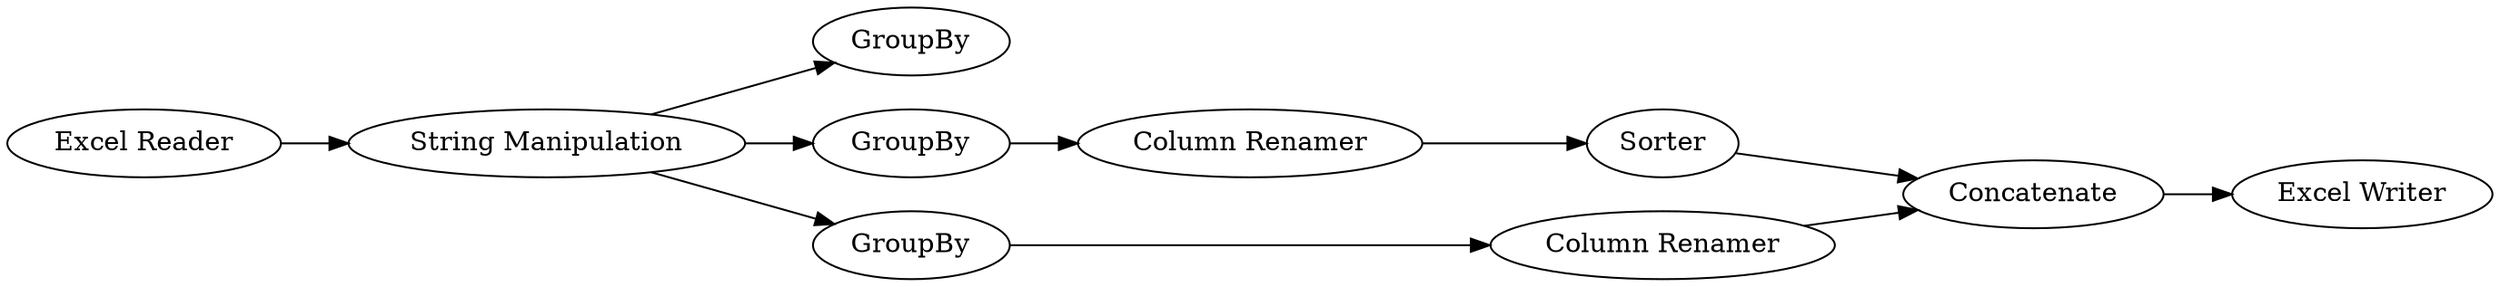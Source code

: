 digraph {
	3 -> 10
	7 -> 8
	9 -> 8
	3 -> 2
	8 -> 4
	2 -> 5
	6 -> 7
	5 -> 9
	1 -> 3
	3 -> 6
	5 [label="Column Renamer"]
	1 [label="Excel Reader"]
	7 [label="Column Renamer"]
	9 [label=Sorter]
	4 [label="Excel Writer"]
	6 [label=GroupBy]
	8 [label=Concatenate]
	3 [label="String Manipulation"]
	2 [label=GroupBy]
	10 [label=GroupBy]
	rankdir=LR
}
